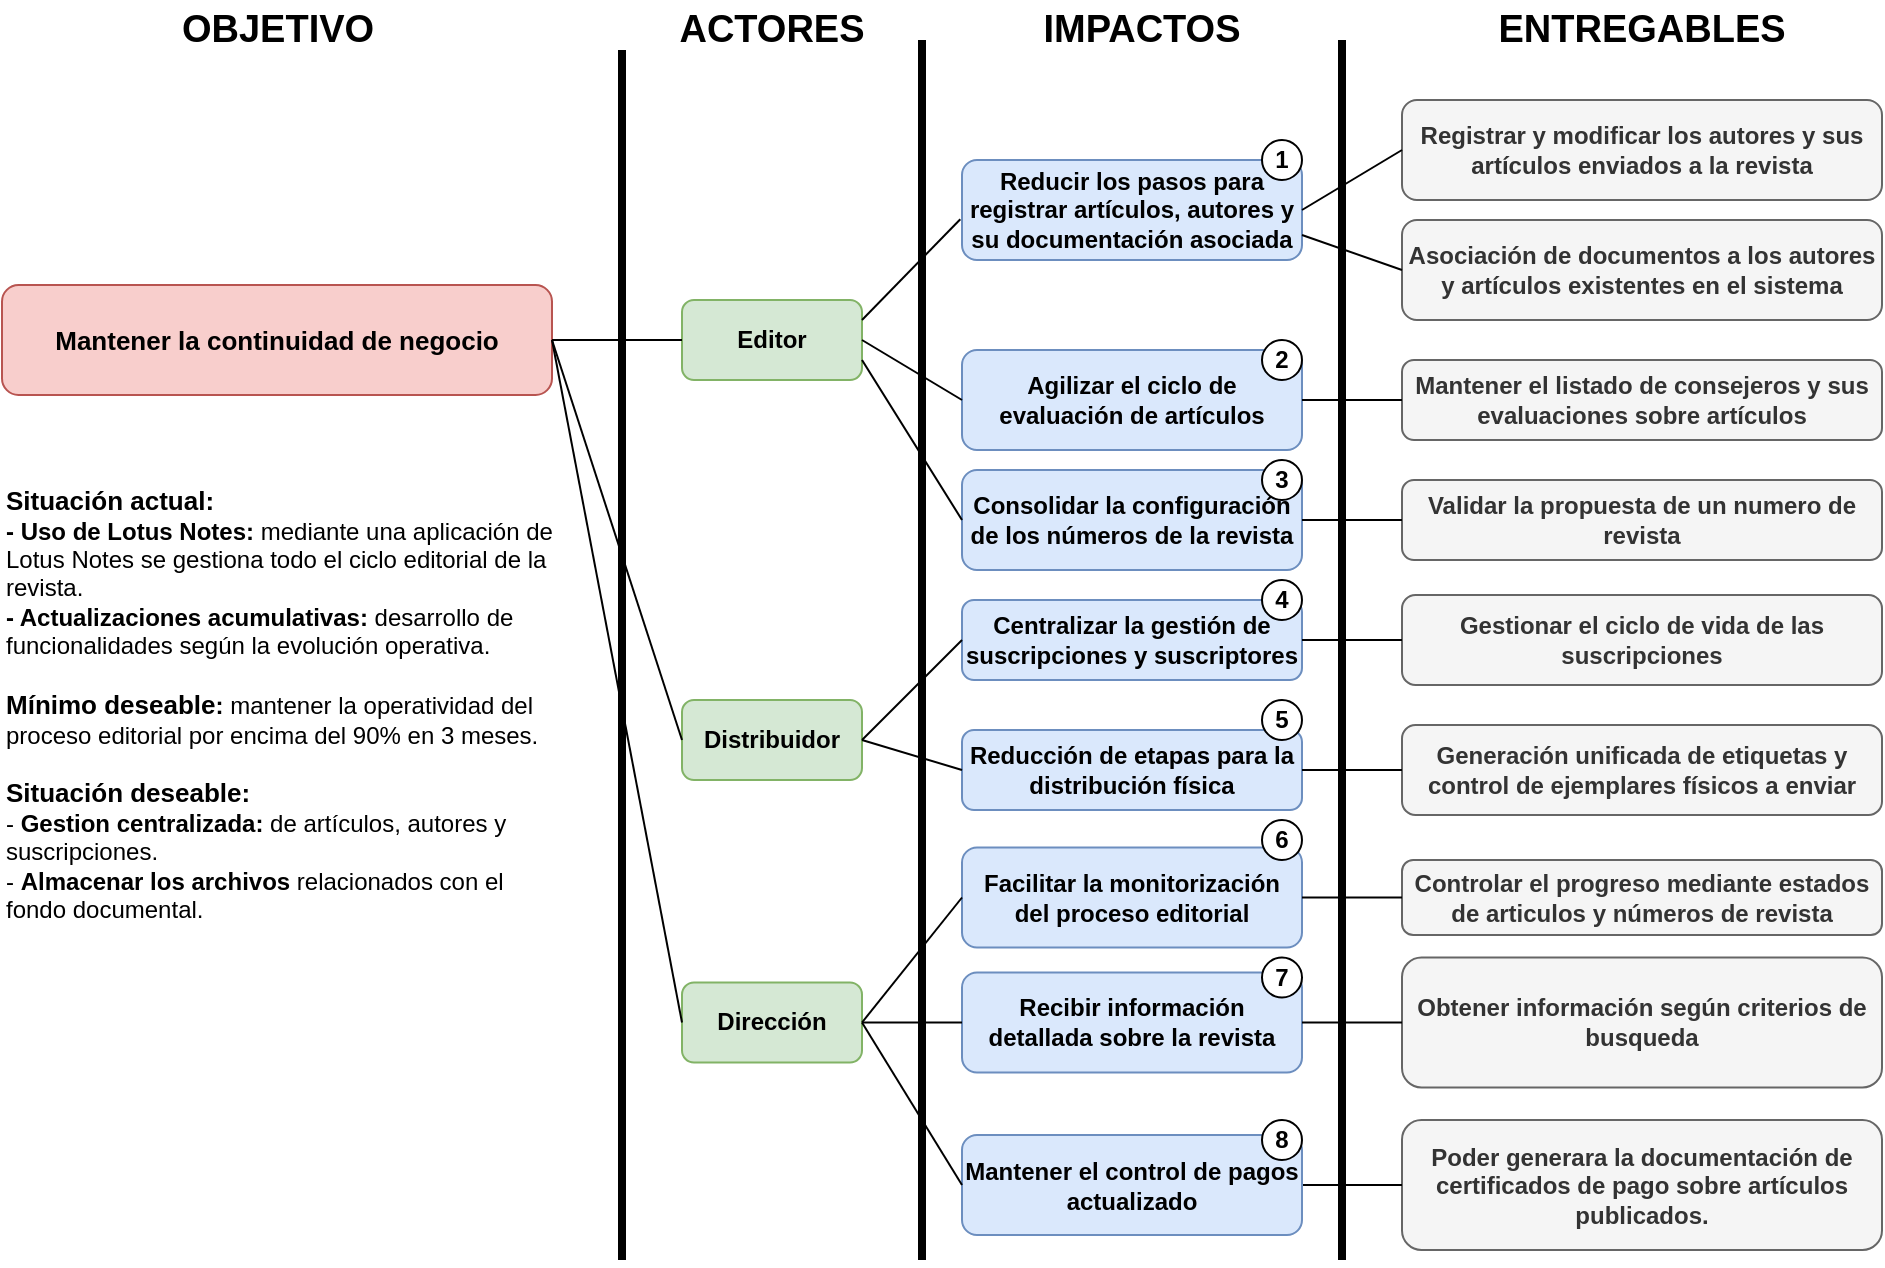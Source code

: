 <mxfile version="27.1.4">
  <diagram name="Página-1" id="vashufLCjHk740JDxoWS">
    <mxGraphModel grid="1" page="1" gridSize="10" guides="1" tooltips="1" connect="1" arrows="1" fold="1" pageScale="1" pageWidth="1654" pageHeight="1169" math="0" shadow="0">
      <root>
        <mxCell id="0" />
        <mxCell id="1" parent="0" />
        <mxCell id="IY6jbW0KTS7nGqrcIjFD-1" value="&lt;b&gt;Mantener la continuidad de negocio&lt;/b&gt;" style="rounded=1;whiteSpace=wrap;html=1;fillColor=#f8cecc;strokeColor=#b85450;fontSize=13;" vertex="1" parent="1">
          <mxGeometry x="140" y="442.5" width="275" height="55" as="geometry" />
        </mxCell>
        <mxCell id="IY6jbW0KTS7nGqrcIjFD-2" value="Editor" style="rounded=1;whiteSpace=wrap;html=1;fontStyle=1;fillColor=#d5e8d4;strokeColor=#82b366;" vertex="1" parent="1">
          <mxGeometry x="480" y="450" width="90" height="40" as="geometry" />
        </mxCell>
        <mxCell id="IY6jbW0KTS7nGqrcIjFD-3" value="Dirección" style="rounded=1;whiteSpace=wrap;html=1;fontStyle=1;fillColor=#d5e8d4;strokeColor=#82b366;" vertex="1" parent="1">
          <mxGeometry x="480" y="791.25" width="90" height="40" as="geometry" />
        </mxCell>
        <mxCell id="IY6jbW0KTS7nGqrcIjFD-4" value="Agilizar el ciclo de evaluación de artículos" style="rounded=1;whiteSpace=wrap;html=1;fontStyle=1;fillColor=#dae8fc;strokeColor=#6c8ebf;" vertex="1" parent="1">
          <mxGeometry x="620" y="475" width="170" height="50" as="geometry" />
        </mxCell>
        <mxCell id="IY6jbW0KTS7nGqrcIjFD-5" value="Consolidar la configuración de los números de la revista" style="rounded=1;whiteSpace=wrap;html=1;fontStyle=1;fillColor=#dae8fc;strokeColor=#6c8ebf;" vertex="1" parent="1">
          <mxGeometry x="620" y="535" width="170" height="50" as="geometry" />
        </mxCell>
        <mxCell id="IY6jbW0KTS7nGqrcIjFD-6" value="Reducir los pasos para registrar artículos, autores y su documentación asociada" style="rounded=1;whiteSpace=wrap;html=1;fontStyle=1;fillColor=#dae8fc;strokeColor=#6c8ebf;" vertex="1" parent="1">
          <mxGeometry x="620" y="380" width="170" height="50" as="geometry" />
        </mxCell>
        <mxCell id="IY6jbW0KTS7nGqrcIjFD-7" value="Centralizar la gestión de suscripciones y suscriptores" style="rounded=1;whiteSpace=wrap;html=1;fontStyle=1;fillColor=#dae8fc;strokeColor=#6c8ebf;" vertex="1" parent="1">
          <mxGeometry x="620" y="600" width="170" height="40" as="geometry" />
        </mxCell>
        <mxCell id="IY6jbW0KTS7nGqrcIjFD-8" value="Facilitar la monitorización del proceso editorial" style="rounded=1;whiteSpace=wrap;html=1;fontStyle=1;fillColor=#dae8fc;strokeColor=#6c8ebf;" vertex="1" parent="1">
          <mxGeometry x="620" y="723.75" width="170" height="50" as="geometry" />
        </mxCell>
        <mxCell id="IY6jbW0KTS7nGqrcIjFD-9" value="Recibir información detallada sobre la revista" style="rounded=1;whiteSpace=wrap;html=1;fontStyle=1;fillColor=#dae8fc;strokeColor=#6c8ebf;" vertex="1" parent="1">
          <mxGeometry x="620" y="786.25" width="170" height="50" as="geometry" />
        </mxCell>
        <mxCell id="IY6jbW0KTS7nGqrcIjFD-10" value="Registrar y modificar los autores y sus artículos enviados a la revista" style="rounded=1;whiteSpace=wrap;html=1;fontStyle=1;fillColor=#f5f5f5;fontColor=#333333;strokeColor=#666666;" vertex="1" parent="1">
          <mxGeometry x="840" y="350" width="240" height="50" as="geometry" />
        </mxCell>
        <mxCell id="IY6jbW0KTS7nGqrcIjFD-11" value="Mantener el listado de consejeros y sus evaluaciones sobre artículos" style="rounded=1;whiteSpace=wrap;html=1;fontStyle=1;fillColor=#f5f5f5;fontColor=#333333;strokeColor=#666666;" vertex="1" parent="1">
          <mxGeometry x="840" y="480" width="240" height="40" as="geometry" />
        </mxCell>
        <mxCell id="IY6jbW0KTS7nGqrcIjFD-12" value="Asociación de documentos a los autores y artículos existentes en el sistema" style="rounded=1;whiteSpace=wrap;html=1;fontStyle=1;align=center;fillColor=#f5f5f5;fontColor=#333333;strokeColor=#666666;" vertex="1" parent="1">
          <mxGeometry x="840" y="410" width="240" height="50" as="geometry" />
        </mxCell>
        <mxCell id="IY6jbW0KTS7nGqrcIjFD-13" value="Obtener información según criterios de busqueda" style="rounded=1;whiteSpace=wrap;html=1;fontStyle=1;fillColor=#f5f5f5;fontColor=#333333;strokeColor=#666666;" vertex="1" parent="1">
          <mxGeometry x="840" y="778.75" width="240" height="65" as="geometry" />
        </mxCell>
        <mxCell id="IY6jbW0KTS7nGqrcIjFD-14" value="Controlar el progreso mediante estados de articulos y números de revista" style="rounded=1;whiteSpace=wrap;html=1;fontStyle=1;fillColor=#f5f5f5;fontColor=#333333;strokeColor=#666666;" vertex="1" parent="1">
          <mxGeometry x="840" y="730" width="240" height="37.5" as="geometry" />
        </mxCell>
        <mxCell id="IY6jbW0KTS7nGqrcIjFD-15" value="Validar la propuesta de un numero de revista" style="rounded=1;whiteSpace=wrap;html=1;fontStyle=1;fillColor=#f5f5f5;fontColor=#333333;strokeColor=#666666;" vertex="1" parent="1">
          <mxGeometry x="840" y="540" width="240" height="40" as="geometry" />
        </mxCell>
        <mxCell id="IY6jbW0KTS7nGqrcIjFD-16" value="Distribuidor" style="rounded=1;whiteSpace=wrap;html=1;fontStyle=1;fillColor=#d5e8d4;strokeColor=#82b366;" vertex="1" parent="1">
          <mxGeometry x="480" y="650" width="90" height="40" as="geometry" />
        </mxCell>
        <mxCell id="IY6jbW0KTS7nGqrcIjFD-17" value="Gestionar el ciclo de vida de las suscripciones" style="rounded=1;whiteSpace=wrap;html=1;fontStyle=1;fillColor=#f5f5f5;fontColor=#333333;strokeColor=#666666;" vertex="1" parent="1">
          <mxGeometry x="840" y="597.5" width="240" height="45" as="geometry" />
        </mxCell>
        <mxCell id="IY6jbW0KTS7nGqrcIjFD-18" value="" style="endArrow=none;html=1;rounded=0;exitX=1;exitY=0.5;exitDx=0;exitDy=0;entryX=0;entryY=0.5;entryDx=0;entryDy=0;" edge="1" parent="1" source="IY6jbW0KTS7nGqrcIjFD-1" target="IY6jbW0KTS7nGqrcIjFD-2">
          <mxGeometry width="50" height="50" relative="1" as="geometry">
            <mxPoint x="660" y="630" as="sourcePoint" />
            <mxPoint x="710" y="580" as="targetPoint" />
          </mxGeometry>
        </mxCell>
        <mxCell id="IY6jbW0KTS7nGqrcIjFD-19" value="" style="endArrow=none;html=1;rounded=0;exitX=1;exitY=0.25;exitDx=0;exitDy=0;entryX=-0.005;entryY=0.592;entryDx=0;entryDy=0;entryPerimeter=0;" edge="1" parent="1" source="IY6jbW0KTS7nGqrcIjFD-2" target="IY6jbW0KTS7nGqrcIjFD-6">
          <mxGeometry width="50" height="50" relative="1" as="geometry">
            <mxPoint x="660" y="630" as="sourcePoint" />
            <mxPoint x="710" y="580" as="targetPoint" />
          </mxGeometry>
        </mxCell>
        <mxCell id="IY6jbW0KTS7nGqrcIjFD-20" value="" style="endArrow=none;html=1;rounded=0;exitX=1;exitY=0.5;exitDx=0;exitDy=0;entryX=0;entryY=0.5;entryDx=0;entryDy=0;" edge="1" parent="1" source="IY6jbW0KTS7nGqrcIjFD-6" target="IY6jbW0KTS7nGqrcIjFD-10">
          <mxGeometry width="50" height="50" relative="1" as="geometry">
            <mxPoint x="660" y="630" as="sourcePoint" />
            <mxPoint x="710" y="580" as="targetPoint" />
          </mxGeometry>
        </mxCell>
        <mxCell id="IY6jbW0KTS7nGqrcIjFD-21" value="" style="endArrow=none;html=1;rounded=0;exitX=1;exitY=0.75;exitDx=0;exitDy=0;entryX=0;entryY=0.5;entryDx=0;entryDy=0;" edge="1" parent="1" source="IY6jbW0KTS7nGqrcIjFD-6" target="IY6jbW0KTS7nGqrcIjFD-12">
          <mxGeometry width="50" height="50" relative="1" as="geometry">
            <mxPoint x="660" y="630" as="sourcePoint" />
            <mxPoint x="710" y="580" as="targetPoint" />
          </mxGeometry>
        </mxCell>
        <mxCell id="IY6jbW0KTS7nGqrcIjFD-22" value="" style="endArrow=none;html=1;rounded=0;exitX=1;exitY=0.5;exitDx=0;exitDy=0;entryX=0;entryY=0.5;entryDx=0;entryDy=0;" edge="1" parent="1" source="IY6jbW0KTS7nGqrcIjFD-9" target="IY6jbW0KTS7nGqrcIjFD-13">
          <mxGeometry width="50" height="50" relative="1" as="geometry">
            <mxPoint x="660" y="676.25" as="sourcePoint" />
            <mxPoint x="710" y="626.25" as="targetPoint" />
          </mxGeometry>
        </mxCell>
        <mxCell id="IY6jbW0KTS7nGqrcIjFD-23" value="" style="endArrow=none;html=1;rounded=0;exitX=1;exitY=0.5;exitDx=0;exitDy=0;entryX=0;entryY=0.5;entryDx=0;entryDy=0;" edge="1" parent="1" source="IY6jbW0KTS7nGqrcIjFD-8" target="IY6jbW0KTS7nGqrcIjFD-14">
          <mxGeometry width="50" height="50" relative="1" as="geometry">
            <mxPoint x="660" y="676.25" as="sourcePoint" />
            <mxPoint x="710" y="626.25" as="targetPoint" />
          </mxGeometry>
        </mxCell>
        <mxCell id="IY6jbW0KTS7nGqrcIjFD-24" value="" style="endArrow=none;html=1;rounded=0;exitX=1;exitY=0.5;exitDx=0;exitDy=0;entryX=0;entryY=0.5;entryDx=0;entryDy=0;" edge="1" parent="1" source="IY6jbW0KTS7nGqrcIjFD-3" target="IY6jbW0KTS7nGqrcIjFD-9">
          <mxGeometry width="50" height="50" relative="1" as="geometry">
            <mxPoint x="660" y="676.25" as="sourcePoint" />
            <mxPoint x="710" y="626.25" as="targetPoint" />
          </mxGeometry>
        </mxCell>
        <mxCell id="IY6jbW0KTS7nGqrcIjFD-25" value="" style="endArrow=none;html=1;rounded=0;exitX=1;exitY=0.5;exitDx=0;exitDy=0;entryX=0;entryY=0.5;entryDx=0;entryDy=0;" edge="1" parent="1" source="IY6jbW0KTS7nGqrcIjFD-3" target="IY6jbW0KTS7nGqrcIjFD-8">
          <mxGeometry width="50" height="50" relative="1" as="geometry">
            <mxPoint x="660" y="676.25" as="sourcePoint" />
            <mxPoint x="710" y="626.25" as="targetPoint" />
          </mxGeometry>
        </mxCell>
        <mxCell id="IY6jbW0KTS7nGqrcIjFD-26" value="" style="endArrow=none;html=1;rounded=0;exitX=1;exitY=0.5;exitDx=0;exitDy=0;entryX=0;entryY=0.5;entryDx=0;entryDy=0;" edge="1" parent="1" source="IY6jbW0KTS7nGqrcIjFD-16" target="IY6jbW0KTS7nGqrcIjFD-7">
          <mxGeometry width="50" height="50" relative="1" as="geometry">
            <mxPoint x="660" y="630" as="sourcePoint" />
            <mxPoint x="710" y="580" as="targetPoint" />
          </mxGeometry>
        </mxCell>
        <mxCell id="IY6jbW0KTS7nGqrcIjFD-27" value="" style="endArrow=none;html=1;rounded=0;exitX=1;exitY=0.5;exitDx=0;exitDy=0;entryX=0;entryY=0.5;entryDx=0;entryDy=0;" edge="1" parent="1" source="IY6jbW0KTS7nGqrcIjFD-7" target="IY6jbW0KTS7nGqrcIjFD-17">
          <mxGeometry width="50" height="50" relative="1" as="geometry">
            <mxPoint x="660" y="630" as="sourcePoint" />
            <mxPoint x="710" y="580" as="targetPoint" />
          </mxGeometry>
        </mxCell>
        <mxCell id="IY6jbW0KTS7nGqrcIjFD-28" value="" style="endArrow=none;html=1;rounded=0;exitX=1;exitY=0.75;exitDx=0;exitDy=0;entryX=0;entryY=0.5;entryDx=0;entryDy=0;" edge="1" parent="1" source="IY6jbW0KTS7nGqrcIjFD-2" target="IY6jbW0KTS7nGqrcIjFD-5">
          <mxGeometry width="50" height="50" relative="1" as="geometry">
            <mxPoint x="660" y="630" as="sourcePoint" />
            <mxPoint x="710" y="580" as="targetPoint" />
          </mxGeometry>
        </mxCell>
        <mxCell id="IY6jbW0KTS7nGqrcIjFD-29" value="" style="endArrow=none;html=1;rounded=0;exitX=1;exitY=0.5;exitDx=0;exitDy=0;entryX=0;entryY=0.5;entryDx=0;entryDy=0;" edge="1" parent="1" source="IY6jbW0KTS7nGqrcIjFD-5" target="IY6jbW0KTS7nGqrcIjFD-15">
          <mxGeometry width="50" height="50" relative="1" as="geometry">
            <mxPoint x="660" y="630" as="sourcePoint" />
            <mxPoint x="710" y="580" as="targetPoint" />
          </mxGeometry>
        </mxCell>
        <mxCell id="IY6jbW0KTS7nGqrcIjFD-30" value="" style="endArrow=none;html=1;rounded=0;exitX=1;exitY=0.5;exitDx=0;exitDy=0;entryX=0;entryY=0.5;entryDx=0;entryDy=0;" edge="1" parent="1" source="IY6jbW0KTS7nGqrcIjFD-4" target="IY6jbW0KTS7nGqrcIjFD-11">
          <mxGeometry width="50" height="50" relative="1" as="geometry">
            <mxPoint x="660" y="630" as="sourcePoint" />
            <mxPoint x="710" y="580" as="targetPoint" />
          </mxGeometry>
        </mxCell>
        <mxCell id="IY6jbW0KTS7nGqrcIjFD-31" value="" style="endArrow=none;html=1;rounded=0;exitX=1;exitY=0.5;exitDx=0;exitDy=0;entryX=0;entryY=0.5;entryDx=0;entryDy=0;" edge="1" parent="1" source="IY6jbW0KTS7nGqrcIjFD-1" target="IY6jbW0KTS7nGqrcIjFD-16">
          <mxGeometry width="50" height="50" relative="1" as="geometry">
            <mxPoint x="660" y="630" as="sourcePoint" />
            <mxPoint x="710" y="580" as="targetPoint" />
          </mxGeometry>
        </mxCell>
        <mxCell id="IY6jbW0KTS7nGqrcIjFD-32" value="" style="endArrow=none;html=1;rounded=0;exitX=1;exitY=0.5;exitDx=0;exitDy=0;entryX=0;entryY=0.5;entryDx=0;entryDy=0;" edge="1" parent="1" source="IY6jbW0KTS7nGqrcIjFD-1" target="IY6jbW0KTS7nGqrcIjFD-3">
          <mxGeometry width="50" height="50" relative="1" as="geometry">
            <mxPoint x="660" y="630" as="sourcePoint" />
            <mxPoint x="710" y="580" as="targetPoint" />
          </mxGeometry>
        </mxCell>
        <mxCell id="IY6jbW0KTS7nGqrcIjFD-33" value="ACTORES" style="text;html=1;align=center;verticalAlign=middle;whiteSpace=wrap;rounded=0;fontSize=19;fontStyle=1" vertex="1" parent="1">
          <mxGeometry x="495" y="300" width="60" height="30" as="geometry" />
        </mxCell>
        <mxCell id="IY6jbW0KTS7nGqrcIjFD-34" value="IMPACTOS" style="text;html=1;align=center;verticalAlign=middle;whiteSpace=wrap;rounded=0;fontSize=19;fontStyle=1" vertex="1" parent="1">
          <mxGeometry x="680" y="300" width="60" height="30" as="geometry" />
        </mxCell>
        <mxCell id="IY6jbW0KTS7nGqrcIjFD-35" value="ENTREGABLES" style="text;html=1;align=center;verticalAlign=middle;whiteSpace=wrap;rounded=0;fontSize=19;fontStyle=1" vertex="1" parent="1">
          <mxGeometry x="930" y="300" width="60" height="30" as="geometry" />
        </mxCell>
        <mxCell id="IY6jbW0KTS7nGqrcIjFD-36" value="OBJETIVO" style="text;html=1;align=center;verticalAlign=middle;whiteSpace=wrap;rounded=0;fontSize=19;fontStyle=1" vertex="1" parent="1">
          <mxGeometry x="247.5" y="300" width="60" height="30" as="geometry" />
        </mxCell>
        <mxCell id="IY6jbW0KTS7nGqrcIjFD-37" value="" style="endArrow=none;html=1;rounded=0;exitX=1;exitY=0.5;exitDx=0;exitDy=0;entryX=0;entryY=0.5;entryDx=0;entryDy=0;" edge="1" parent="1" source="IY6jbW0KTS7nGqrcIjFD-2" target="IY6jbW0KTS7nGqrcIjFD-4">
          <mxGeometry width="50" height="50" relative="1" as="geometry">
            <mxPoint x="660" y="630" as="sourcePoint" />
            <mxPoint x="710" y="580" as="targetPoint" />
          </mxGeometry>
        </mxCell>
        <mxCell id="IY6jbW0KTS7nGqrcIjFD-38" value="" style="endArrow=none;html=1;rounded=0;strokeWidth=4;" edge="1" parent="1">
          <mxGeometry width="50" height="50" relative="1" as="geometry">
            <mxPoint x="450" y="930" as="sourcePoint" />
            <mxPoint x="450" y="325" as="targetPoint" />
          </mxGeometry>
        </mxCell>
        <mxCell id="IY6jbW0KTS7nGqrcIjFD-40" value="" style="endArrow=none;html=1;rounded=0;strokeWidth=4;" edge="1" parent="1">
          <mxGeometry width="50" height="50" relative="1" as="geometry">
            <mxPoint x="600" y="930" as="sourcePoint" />
            <mxPoint x="600" y="320" as="targetPoint" />
          </mxGeometry>
        </mxCell>
        <mxCell id="IY6jbW0KTS7nGqrcIjFD-41" value="" style="endArrow=none;html=1;rounded=0;strokeWidth=4;" edge="1" parent="1">
          <mxGeometry width="50" height="50" relative="1" as="geometry">
            <mxPoint x="810" y="930" as="sourcePoint" />
            <mxPoint x="810" y="320" as="targetPoint" />
          </mxGeometry>
        </mxCell>
        <mxCell id="1mvxRWFvhNLSHQwpfs3q-1" value="&lt;div&gt;&lt;b&gt;&lt;br&gt;&lt;/b&gt;&lt;/div&gt;&lt;div style=&quot;font-weight: bold;&quot;&gt;&lt;b&gt;&lt;font style=&quot;font-size: 13px;&quot;&gt;Situación actual:&lt;/font&gt;&lt;/b&gt;&lt;/div&gt;&lt;div style=&quot;&quot;&gt;&lt;b style=&quot;background-color: transparent; color: light-dark(rgb(0, 0, 0), rgb(255, 255, 255));&quot;&gt;- Uso de Lotus Notes: &lt;/b&gt;&lt;span style=&quot;background-color: transparent; color: light-dark(rgb(0, 0, 0), rgb(255, 255, 255));&quot;&gt;mediante una aplicación de Lotus Notes se gestiona todo el ciclo editorial de la revista.&lt;/span&gt;&lt;br&gt;&lt;b style=&quot;background-color: transparent; color: light-dark(rgb(0, 0, 0), rgb(255, 255, 255));&quot;&gt;- Actualizaciones acumulativas:&lt;/b&gt;&lt;span style=&quot;background-color: transparent; color: light-dark(rgb(0, 0, 0), rgb(255, 255, 255));&quot;&gt; desarrollo de funcionalidades según la evolución operativa.&lt;/span&gt;&lt;br&gt;&lt;/div&gt;&lt;div style=&quot;&quot;&gt;&lt;span style=&quot;background-color: transparent; color: light-dark(rgb(0, 0, 0), rgb(255, 255, 255));&quot;&gt;&lt;br&gt;&lt;/span&gt;&lt;/div&gt;&lt;b&gt;&lt;font style=&quot;font-size: 13px;&quot;&gt;Mínimo deseable&lt;/font&gt;:&lt;/b&gt; mantener la operatividad del proceso editorial por encima del 90% en 3 meses.&lt;div&gt;&lt;br&gt;&lt;div&gt;&lt;b&gt;&lt;font style=&quot;font-size: 13px;&quot;&gt;Situación deseable:&lt;/font&gt;&lt;/b&gt;&lt;/div&gt;&lt;div&gt;&lt;span style=&quot;background-color: transparent; color: light-dark(rgb(0, 0, 0), rgb(255, 255, 255));&quot;&gt;- &lt;b&gt;Gestion centralizada:&lt;/b&gt; de artículos, autores y suscripciones.&lt;/span&gt;&lt;br&gt;&lt;span style=&quot;background-color: transparent; color: light-dark(rgb(0, 0, 0), rgb(255, 255, 255));&quot;&gt;-&amp;nbsp;&lt;b&gt;Almacenar los archivos&lt;/b&gt;&amp;nbsp;relacionados con el fondo documental.&lt;/span&gt;&lt;br&gt;&lt;/div&gt;&lt;/div&gt;" style="text;html=1;align=left;verticalAlign=middle;whiteSpace=wrap;rounded=0;" vertex="1" parent="1">
          <mxGeometry x="140" y="525" width="280" height="240" as="geometry" />
        </mxCell>
        <mxCell id="gmTvJDeAGork0D2M44g6-1" value="&lt;b&gt;&lt;font&gt;4&lt;/font&gt;&lt;/b&gt;" style="ellipse;whiteSpace=wrap;html=1;" vertex="1" parent="1">
          <mxGeometry x="770" y="590" width="20" height="20" as="geometry" />
        </mxCell>
        <mxCell id="gmTvJDeAGork0D2M44g6-2" value="&lt;b&gt;&lt;font&gt;1&lt;/font&gt;&lt;/b&gt;" style="ellipse;whiteSpace=wrap;html=1;" vertex="1" parent="1">
          <mxGeometry x="770" y="370" width="20" height="20" as="geometry" />
        </mxCell>
        <mxCell id="gmTvJDeAGork0D2M44g6-3" value="&lt;b&gt;&lt;font&gt;2&lt;/font&gt;&lt;/b&gt;" style="ellipse;whiteSpace=wrap;html=1;" vertex="1" parent="1">
          <mxGeometry x="770" y="470" width="20" height="20" as="geometry" />
        </mxCell>
        <mxCell id="gmTvJDeAGork0D2M44g6-4" value="&lt;b&gt;&lt;font&gt;3&lt;/font&gt;&lt;/b&gt;" style="ellipse;whiteSpace=wrap;html=1;" vertex="1" parent="1">
          <mxGeometry x="770" y="530" width="20" height="20" as="geometry" />
        </mxCell>
        <mxCell id="gmTvJDeAGork0D2M44g6-5" value="&lt;b&gt;&lt;font&gt;6&lt;/font&gt;&lt;/b&gt;" style="ellipse;whiteSpace=wrap;html=1;" vertex="1" parent="1">
          <mxGeometry x="770" y="710" width="20" height="20" as="geometry" />
        </mxCell>
        <mxCell id="gmTvJDeAGork0D2M44g6-6" value="&lt;b&gt;7&lt;/b&gt;" style="ellipse;whiteSpace=wrap;html=1;" vertex="1" parent="1">
          <mxGeometry x="770" y="778.75" width="20" height="20" as="geometry" />
        </mxCell>
        <mxCell id="mPJXk6tVJsp9p_591jUx-1" value="Reducción de etapas para la distribución física" style="rounded=1;whiteSpace=wrap;html=1;fontStyle=1;fillColor=#dae8fc;strokeColor=#6c8ebf;" vertex="1" parent="1">
          <mxGeometry x="620" y="665" width="170" height="40" as="geometry" />
        </mxCell>
        <mxCell id="mPJXk6tVJsp9p_591jUx-2" value="&lt;b&gt;&lt;font&gt;5&lt;/font&gt;&lt;/b&gt;" style="ellipse;whiteSpace=wrap;html=1;" vertex="1" parent="1">
          <mxGeometry x="770" y="650" width="20" height="20" as="geometry" />
        </mxCell>
        <mxCell id="mPJXk6tVJsp9p_591jUx-3" value="" style="endArrow=none;html=1;rounded=0;exitX=1;exitY=0.5;exitDx=0;exitDy=0;entryX=0;entryY=0.5;entryDx=0;entryDy=0;" edge="1" parent="1" source="IY6jbW0KTS7nGqrcIjFD-16" target="mPJXk6tVJsp9p_591jUx-1">
          <mxGeometry width="50" height="50" relative="1" as="geometry">
            <mxPoint x="1120" y="770" as="sourcePoint" />
            <mxPoint x="1170" y="720" as="targetPoint" />
          </mxGeometry>
        </mxCell>
        <mxCell id="mPJXk6tVJsp9p_591jUx-4" value="Generación unificada de etiquetas y control de ejemplares físicos a enviar" style="rounded=1;whiteSpace=wrap;html=1;fontStyle=1;fillColor=#f5f5f5;fontColor=#333333;strokeColor=#666666;" vertex="1" parent="1">
          <mxGeometry x="840" y="662.5" width="240" height="45" as="geometry" />
        </mxCell>
        <mxCell id="mPJXk6tVJsp9p_591jUx-5" value="" style="endArrow=none;html=1;rounded=0;exitX=1;exitY=0.5;exitDx=0;exitDy=0;entryX=0;entryY=0.5;entryDx=0;entryDy=0;" edge="1" parent="1" source="mPJXk6tVJsp9p_591jUx-1" target="mPJXk6tVJsp9p_591jUx-4">
          <mxGeometry width="50" height="50" relative="1" as="geometry">
            <mxPoint x="820" y="690" as="sourcePoint" />
            <mxPoint x="870" y="690" as="targetPoint" />
          </mxGeometry>
        </mxCell>
        <mxCell id="_lSK6_Ph4HI6NTTesHBi-1" value="Poder generara la documentación de certificados de pago sobre artículos publicados." style="rounded=1;whiteSpace=wrap;html=1;fontStyle=1;fillColor=#f5f5f5;fontColor=#333333;strokeColor=#666666;" vertex="1" parent="1">
          <mxGeometry x="840" y="860" width="240" height="65" as="geometry" />
        </mxCell>
        <mxCell id="nH5rcLKC5fq0qKJXH4X3-1" value="" style="edgeStyle=orthogonalEdgeStyle;rounded=0;orthogonalLoop=1;jettySize=auto;html=1;endArrow=none;startFill=0;" edge="1" parent="1" source="_lSK6_Ph4HI6NTTesHBi-2" target="_lSK6_Ph4HI6NTTesHBi-1">
          <mxGeometry relative="1" as="geometry" />
        </mxCell>
        <mxCell id="_lSK6_Ph4HI6NTTesHBi-2" value="Mantener el control de pagos actualizado" style="rounded=1;whiteSpace=wrap;html=1;fontStyle=1;fillColor=#dae8fc;strokeColor=#6c8ebf;" vertex="1" parent="1">
          <mxGeometry x="620" y="867.5" width="170" height="50" as="geometry" />
        </mxCell>
        <mxCell id="_lSK6_Ph4HI6NTTesHBi-3" value="" style="endArrow=none;html=1;rounded=0;exitX=1;exitY=0.5;exitDx=0;exitDy=0;entryX=0;entryY=0.5;entryDx=0;entryDy=0;" edge="1" parent="1" source="IY6jbW0KTS7nGqrcIjFD-3" target="_lSK6_Ph4HI6NTTesHBi-2">
          <mxGeometry width="50" height="50" relative="1" as="geometry">
            <mxPoint x="580" y="1022" as="sourcePoint" />
            <mxPoint x="630" y="960" as="targetPoint" />
          </mxGeometry>
        </mxCell>
        <mxCell id="_lSK6_Ph4HI6NTTesHBi-4" value="&lt;b&gt;8&lt;/b&gt;" style="ellipse;whiteSpace=wrap;html=1;" vertex="1" parent="1">
          <mxGeometry x="770" y="860" width="20" height="20" as="geometry" />
        </mxCell>
      </root>
    </mxGraphModel>
  </diagram>
</mxfile>
